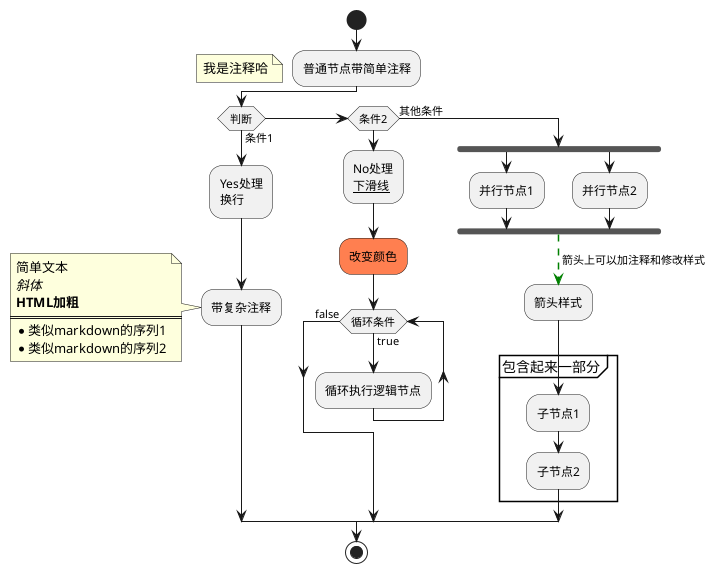 @startuml
start
:普通节点带简单注释;
floating note left: 我是注释哈
if(判断) then(条件1)
:Yes处理\n换行;
:带复杂注释;
note left
  简单文本
  //斜体//
  <b>HTML加粗</b>
  ====
  * 类似markdown的序列1
  * 类似markdown的序列2
end note
else if (条件2)
:No处理
__下滑线__;
#FF7F50:改变颜色;
while (循环条件) is (true)
  :循环执行逻辑节点;
endwhile (false)

else (其他条件)
fork
  :并行节点1;
fork again
  :并行节点2;
end fork
-[#green,dashed]-> 箭头上可以加注释和修改样式;
:箭头样式;
partition 包含起来一部分 {
    :子节点1;
    :子节点2;
}
endif
stop
@enduml